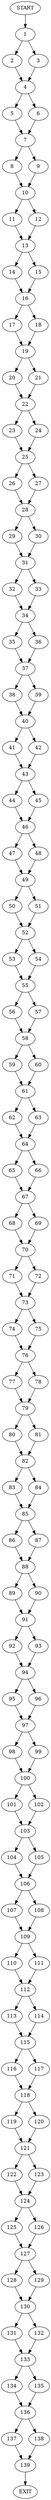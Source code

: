 digraph {
0 [label="START"]
140 [label="EXIT"]
0 -> 1
1 -> 2
1 -> 3
2 -> 4
3 -> 4
4 -> 5
4 -> 6
5 -> 7
6 -> 7
7 -> 8
7 -> 9
9 -> 10
8 -> 10
10 -> 11
10 -> 12
12 -> 13
11 -> 13
13 -> 14
13 -> 15
14 -> 16
15 -> 16
16 -> 17
16 -> 18
17 -> 19
18 -> 19
19 -> 20
19 -> 21
21 -> 22
20 -> 22
22 -> 23
22 -> 24
24 -> 25
23 -> 25
25 -> 26
25 -> 27
26 -> 28
27 -> 28
28 -> 29
28 -> 30
29 -> 31
30 -> 31
31 -> 32
31 -> 33
33 -> 34
32 -> 34
34 -> 35
34 -> 36
36 -> 37
35 -> 37
37 -> 38
37 -> 39
38 -> 40
39 -> 40
40 -> 41
40 -> 42
42 -> 43
41 -> 43
43 -> 44
43 -> 45
44 -> 46
45 -> 46
46 -> 47
46 -> 48
48 -> 49
47 -> 49
49 -> 50
49 -> 51
50 -> 52
51 -> 52
52 -> 53
52 -> 54
53 -> 55
54 -> 55
55 -> 56
55 -> 57
57 -> 58
56 -> 58
58 -> 59
58 -> 60
59 -> 61
60 -> 61
61 -> 62
61 -> 63
62 -> 64
63 -> 64
64 -> 65
64 -> 66
66 -> 67
65 -> 67
67 -> 68
67 -> 69
69 -> 70
68 -> 70
70 -> 71
70 -> 72
71 -> 73
72 -> 73
73 -> 74
73 -> 75
74 -> 76
75 -> 76
76 -> 77
76 -> 78
78 -> 79
77 -> 79
79 -> 80
79 -> 81
81 -> 82
80 -> 82
82 -> 83
82 -> 84
83 -> 85
84 -> 85
85 -> 86
85 -> 87
86 -> 88
87 -> 88
88 -> 89
88 -> 90
89 -> 91
90 -> 91
91 -> 92
91 -> 93
92 -> 94
93 -> 94
94 -> 95
94 -> 96
96 -> 97
95 -> 97
97 -> 98
97 -> 99
99 -> 100
98 -> 100
100 -> 101
100 -> 102
102 -> 103
101 -> 103
103 -> 104
103 -> 105
105 -> 106
104 -> 106
106 -> 107
106 -> 108
107 -> 109
108 -> 109
109 -> 110
109 -> 111
111 -> 112
110 -> 112
112 -> 113
112 -> 114
114 -> 115
113 -> 115
115 -> 116
115 -> 117
117 -> 118
116 -> 118
118 -> 119
118 -> 120
119 -> 121
120 -> 121
121 -> 122
121 -> 123
123 -> 124
122 -> 124
124 -> 125
124 -> 126
126 -> 127
125 -> 127
127 -> 128
127 -> 129
128 -> 130
129 -> 130
130 -> 131
130 -> 132
132 -> 133
131 -> 133
133 -> 134
133 -> 135
134 -> 136
135 -> 136
136 -> 137
136 -> 138
138 -> 139
137 -> 139
139 -> 140
}
